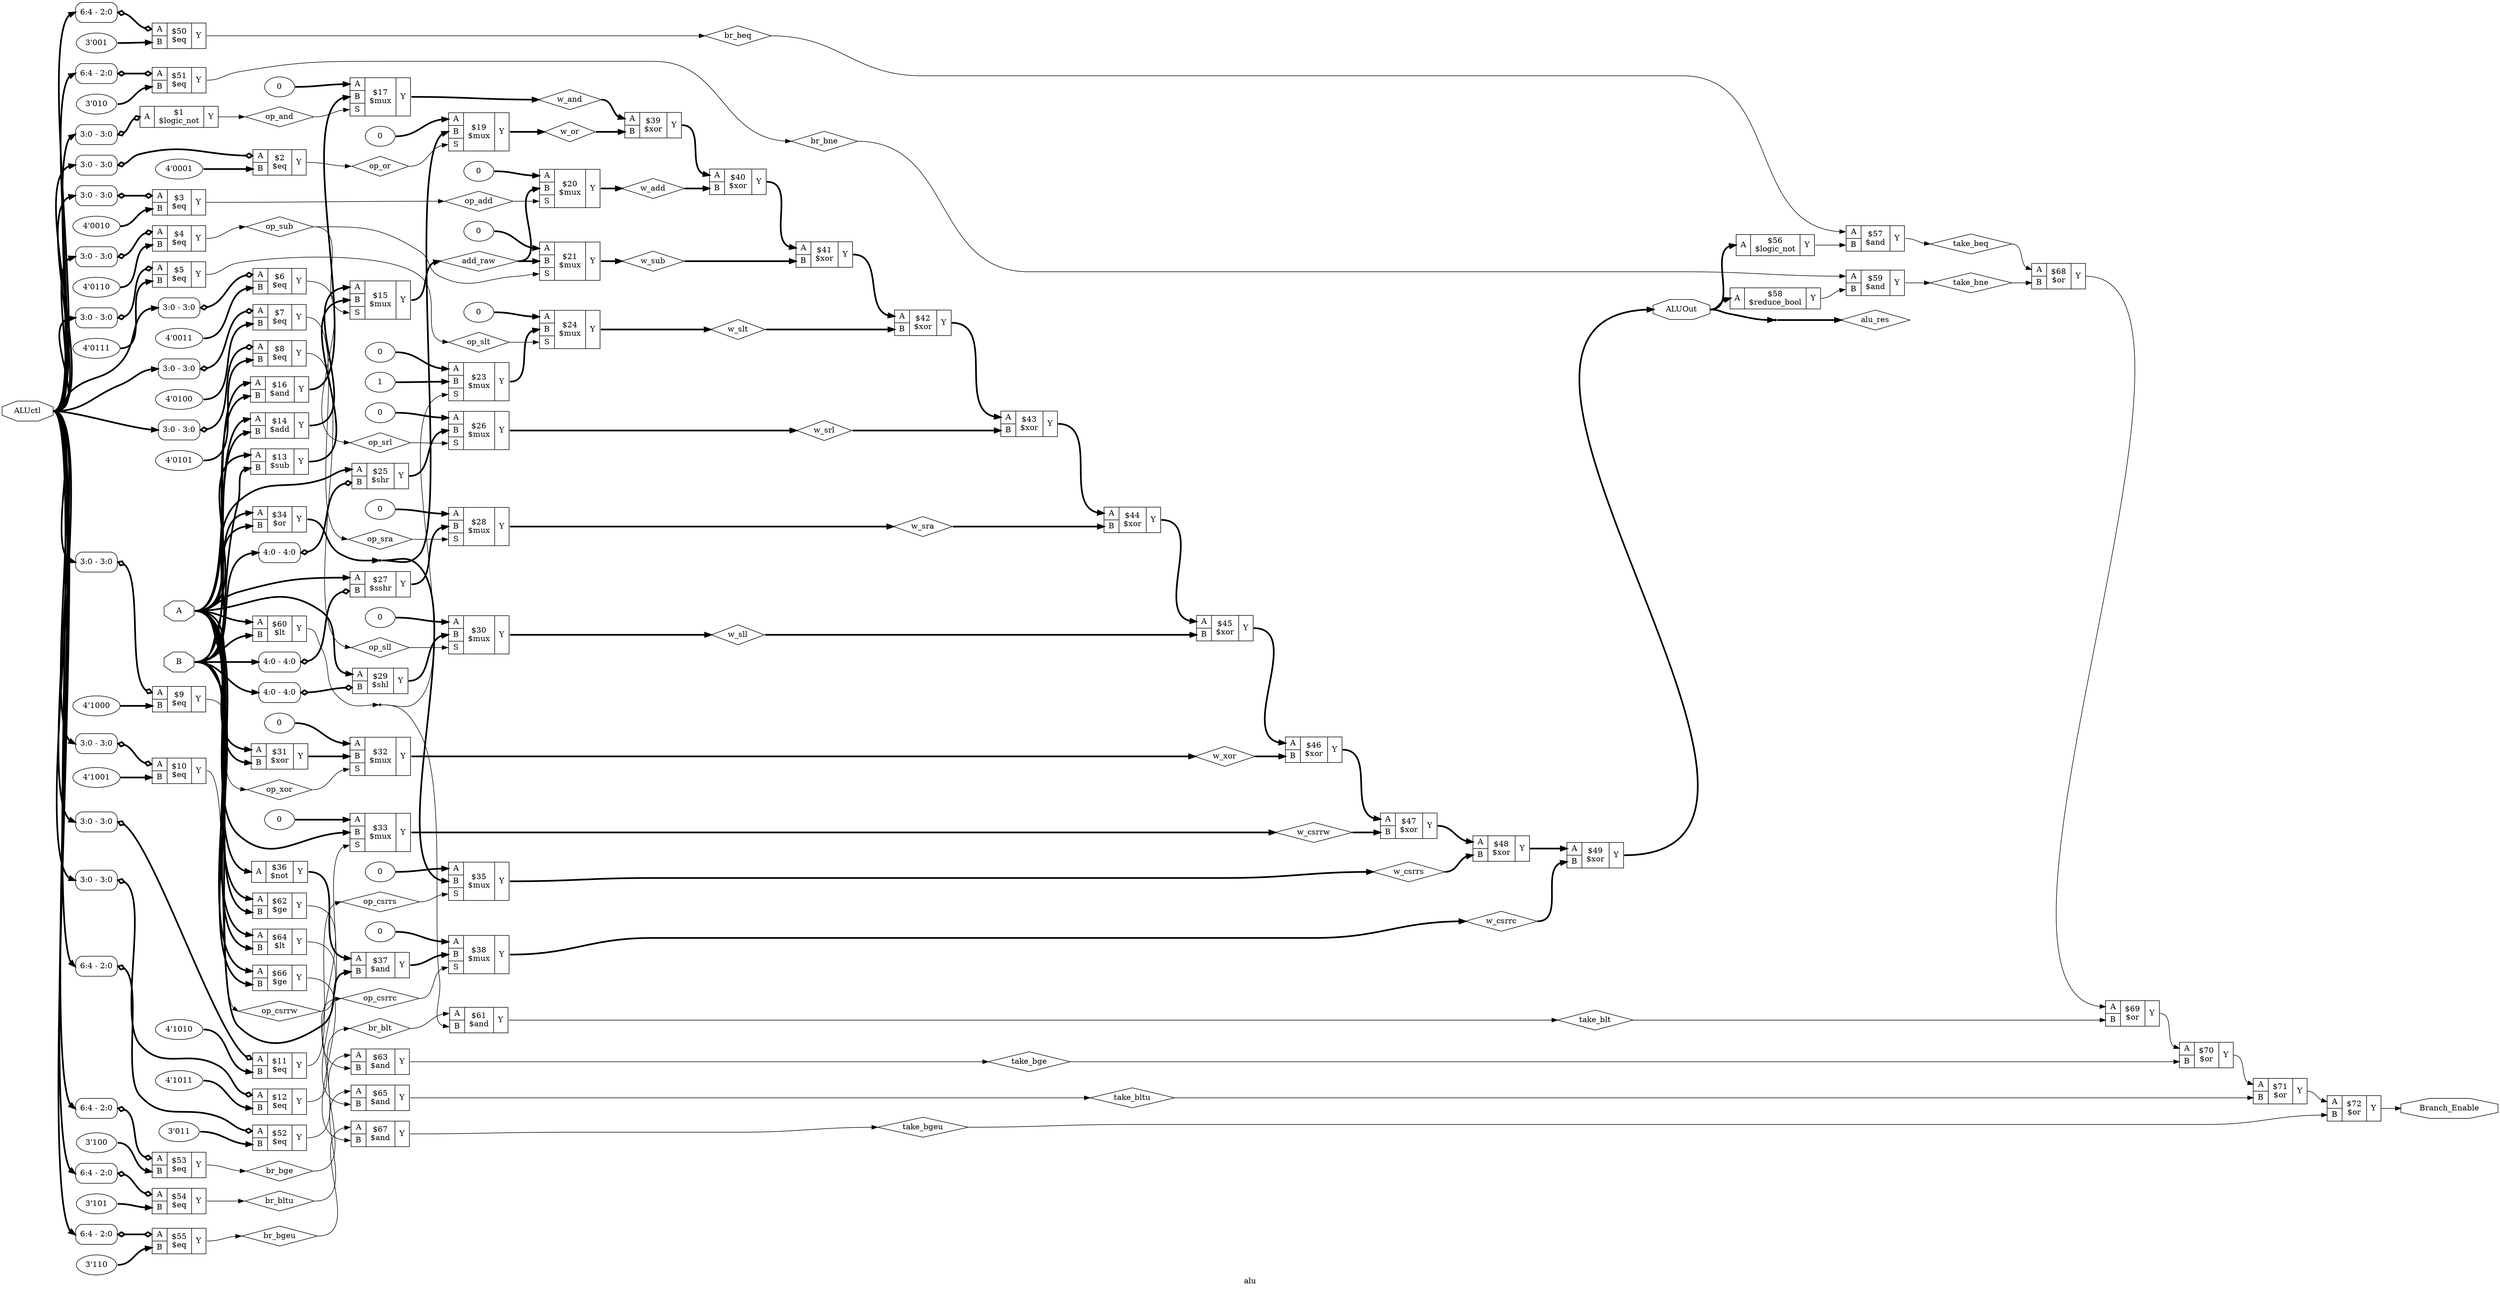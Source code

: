 digraph "alu" {
label="alu";
rankdir="LR";
remincross=true;
n32 [ shape=octagon, label="A", color="black", fontcolor="black"];
n33 [ shape=octagon, label="ALUOut", color="black", fontcolor="black"];
n34 [ shape=octagon, label="ALUctl", color="black", fontcolor="black"];
n35 [ shape=octagon, label="B", color="black", fontcolor="black"];
n36 [ shape=octagon, label="Branch_Enable", color="black", fontcolor="black"];
n37 [ shape=diamond, label="add_raw", color="black", fontcolor="black"];
n38 [ shape=diamond, label="alu_res", color="black", fontcolor="black"];
n39 [ shape=diamond, label="br_beq", color="black", fontcolor="black"];
n40 [ shape=diamond, label="br_bge", color="black", fontcolor="black"];
n41 [ shape=diamond, label="br_bgeu", color="black", fontcolor="black"];
n42 [ shape=diamond, label="br_blt", color="black", fontcolor="black"];
n43 [ shape=diamond, label="br_bltu", color="black", fontcolor="black"];
n44 [ shape=diamond, label="br_bne", color="black", fontcolor="black"];
n45 [ shape=diamond, label="op_add", color="black", fontcolor="black"];
n46 [ shape=diamond, label="op_and", color="black", fontcolor="black"];
n47 [ shape=diamond, label="op_csrrc", color="black", fontcolor="black"];
n48 [ shape=diamond, label="op_csrrs", color="black", fontcolor="black"];
n49 [ shape=diamond, label="op_csrrw", color="black", fontcolor="black"];
n50 [ shape=diamond, label="op_or", color="black", fontcolor="black"];
n51 [ shape=diamond, label="op_sll", color="black", fontcolor="black"];
n52 [ shape=diamond, label="op_slt", color="black", fontcolor="black"];
n53 [ shape=diamond, label="op_sra", color="black", fontcolor="black"];
n54 [ shape=diamond, label="op_srl", color="black", fontcolor="black"];
n55 [ shape=diamond, label="op_sub", color="black", fontcolor="black"];
n56 [ shape=diamond, label="op_xor", color="black", fontcolor="black"];
n57 [ shape=diamond, label="take_beq", color="black", fontcolor="black"];
n58 [ shape=diamond, label="take_bge", color="black", fontcolor="black"];
n59 [ shape=diamond, label="take_bgeu", color="black", fontcolor="black"];
n60 [ shape=diamond, label="take_blt", color="black", fontcolor="black"];
n61 [ shape=diamond, label="take_bltu", color="black", fontcolor="black"];
n62 [ shape=diamond, label="take_bne", color="black", fontcolor="black"];
n63 [ shape=diamond, label="w_add", color="black", fontcolor="black"];
n64 [ shape=diamond, label="w_and", color="black", fontcolor="black"];
n65 [ shape=diamond, label="w_csrrc", color="black", fontcolor="black"];
n66 [ shape=diamond, label="w_csrrs", color="black", fontcolor="black"];
n67 [ shape=diamond, label="w_csrrw", color="black", fontcolor="black"];
n68 [ shape=diamond, label="w_or", color="black", fontcolor="black"];
n69 [ shape=diamond, label="w_sll", color="black", fontcolor="black"];
n70 [ shape=diamond, label="w_slt", color="black", fontcolor="black"];
n71 [ shape=diamond, label="w_sra", color="black", fontcolor="black"];
n72 [ shape=diamond, label="w_srl", color="black", fontcolor="black"];
n73 [ shape=diamond, label="w_sub", color="black", fontcolor="black"];
n74 [ shape=diamond, label="w_xor", color="black", fontcolor="black"];
c76 [ shape=record, label="{{<p32> A|<p35> B}|$14\n$add|{<p75> Y}}",  ];
c77 [ shape=record, label="{{<p32> A|<p35> B}|$16\n$and|{<p75> Y}}",  ];
c78 [ shape=record, label="{{<p32> A|<p35> B}|$37\n$and|{<p75> Y}}",  ];
c79 [ shape=record, label="{{<p32> A|<p35> B}|$57\n$and|{<p75> Y}}",  ];
c80 [ shape=record, label="{{<p32> A|<p35> B}|$59\n$and|{<p75> Y}}",  ];
c81 [ shape=record, label="{{<p32> A|<p35> B}|$61\n$and|{<p75> Y}}",  ];
c82 [ shape=record, label="{{<p32> A|<p35> B}|$63\n$and|{<p75> Y}}",  ];
c83 [ shape=record, label="{{<p32> A|<p35> B}|$65\n$and|{<p75> Y}}",  ];
c84 [ shape=record, label="{{<p32> A|<p35> B}|$67\n$and|{<p75> Y}}",  ];
c85 [ shape=record, label="{{<p32> A}|$1\n$logic_not|{<p75> Y}}",  ];
x0 [ shape=record, style=rounded, label="<s0> 3:0 - 3:0 ", color="black", fontcolor="black" ];
x0:e -> c85:p32:w [arrowhead=odiamond, arrowtail=odiamond, dir=both, color="black", fontcolor="black", style="setlinewidth(3)", label=""];
v2 [ label="4'0001" ];
c86 [ shape=record, label="{{<p32> A|<p35> B}|$2\n$eq|{<p75> Y}}",  ];
x1 [ shape=record, style=rounded, label="<s0> 3:0 - 3:0 ", color="black", fontcolor="black" ];
x1:e -> c86:p32:w [arrowhead=odiamond, arrowtail=odiamond, dir=both, color="black", fontcolor="black", style="setlinewidth(3)", label=""];
v4 [ label="4'0010" ];
c87 [ shape=record, label="{{<p32> A|<p35> B}|$3\n$eq|{<p75> Y}}",  ];
x3 [ shape=record, style=rounded, label="<s0> 3:0 - 3:0 ", color="black", fontcolor="black" ];
x3:e -> c87:p32:w [arrowhead=odiamond, arrowtail=odiamond, dir=both, color="black", fontcolor="black", style="setlinewidth(3)", label=""];
v6 [ label="4'0110" ];
c88 [ shape=record, label="{{<p32> A|<p35> B}|$4\n$eq|{<p75> Y}}",  ];
x5 [ shape=record, style=rounded, label="<s0> 3:0 - 3:0 ", color="black", fontcolor="black" ];
x5:e -> c88:p32:w [arrowhead=odiamond, arrowtail=odiamond, dir=both, color="black", fontcolor="black", style="setlinewidth(3)", label=""];
v8 [ label="4'0111" ];
c89 [ shape=record, label="{{<p32> A|<p35> B}|$5\n$eq|{<p75> Y}}",  ];
x7 [ shape=record, style=rounded, label="<s0> 3:0 - 3:0 ", color="black", fontcolor="black" ];
x7:e -> c89:p32:w [arrowhead=odiamond, arrowtail=odiamond, dir=both, color="black", fontcolor="black", style="setlinewidth(3)", label=""];
v10 [ label="4'0011" ];
c90 [ shape=record, label="{{<p32> A|<p35> B}|$6\n$eq|{<p75> Y}}",  ];
x9 [ shape=record, style=rounded, label="<s0> 3:0 - 3:0 ", color="black", fontcolor="black" ];
x9:e -> c90:p32:w [arrowhead=odiamond, arrowtail=odiamond, dir=both, color="black", fontcolor="black", style="setlinewidth(3)", label=""];
v12 [ label="4'0100" ];
c91 [ shape=record, label="{{<p32> A|<p35> B}|$7\n$eq|{<p75> Y}}",  ];
x11 [ shape=record, style=rounded, label="<s0> 3:0 - 3:0 ", color="black", fontcolor="black" ];
x11:e -> c91:p32:w [arrowhead=odiamond, arrowtail=odiamond, dir=both, color="black", fontcolor="black", style="setlinewidth(3)", label=""];
v14 [ label="4'0101" ];
c92 [ shape=record, label="{{<p32> A|<p35> B}|$8\n$eq|{<p75> Y}}",  ];
x13 [ shape=record, style=rounded, label="<s0> 3:0 - 3:0 ", color="black", fontcolor="black" ];
x13:e -> c92:p32:w [arrowhead=odiamond, arrowtail=odiamond, dir=both, color="black", fontcolor="black", style="setlinewidth(3)", label=""];
v16 [ label="4'1000" ];
c93 [ shape=record, label="{{<p32> A|<p35> B}|$9\n$eq|{<p75> Y}}",  ];
x15 [ shape=record, style=rounded, label="<s0> 3:0 - 3:0 ", color="black", fontcolor="black" ];
x15:e -> c93:p32:w [arrowhead=odiamond, arrowtail=odiamond, dir=both, color="black", fontcolor="black", style="setlinewidth(3)", label=""];
v18 [ label="4'1001" ];
c94 [ shape=record, label="{{<p32> A|<p35> B}|$10\n$eq|{<p75> Y}}",  ];
x17 [ shape=record, style=rounded, label="<s0> 3:0 - 3:0 ", color="black", fontcolor="black" ];
x17:e -> c94:p32:w [arrowhead=odiamond, arrowtail=odiamond, dir=both, color="black", fontcolor="black", style="setlinewidth(3)", label=""];
v20 [ label="4'1010" ];
c95 [ shape=record, label="{{<p32> A|<p35> B}|$11\n$eq|{<p75> Y}}",  ];
x19 [ shape=record, style=rounded, label="<s0> 3:0 - 3:0 ", color="black", fontcolor="black" ];
x19:e -> c95:p32:w [arrowhead=odiamond, arrowtail=odiamond, dir=both, color="black", fontcolor="black", style="setlinewidth(3)", label=""];
v22 [ label="4'1011" ];
c96 [ shape=record, label="{{<p32> A|<p35> B}|$12\n$eq|{<p75> Y}}",  ];
x21 [ shape=record, style=rounded, label="<s0> 3:0 - 3:0 ", color="black", fontcolor="black" ];
x21:e -> c96:p32:w [arrowhead=odiamond, arrowtail=odiamond, dir=both, color="black", fontcolor="black", style="setlinewidth(3)", label=""];
v24 [ label="3'001" ];
c97 [ shape=record, label="{{<p32> A|<p35> B}|$50\n$eq|{<p75> Y}}",  ];
x23 [ shape=record, style=rounded, label="<s0> 6:4 - 2:0 ", color="black", fontcolor="black" ];
x23:e -> c97:p32:w [arrowhead=odiamond, arrowtail=odiamond, dir=both, color="black", fontcolor="black", style="setlinewidth(3)", label=""];
v26 [ label="3'010" ];
c98 [ shape=record, label="{{<p32> A|<p35> B}|$51\n$eq|{<p75> Y}}",  ];
x25 [ shape=record, style=rounded, label="<s0> 6:4 - 2:0 ", color="black", fontcolor="black" ];
x25:e -> c98:p32:w [arrowhead=odiamond, arrowtail=odiamond, dir=both, color="black", fontcolor="black", style="setlinewidth(3)", label=""];
v28 [ label="3'011" ];
c99 [ shape=record, label="{{<p32> A|<p35> B}|$52\n$eq|{<p75> Y}}",  ];
x27 [ shape=record, style=rounded, label="<s0> 6:4 - 2:0 ", color="black", fontcolor="black" ];
x27:e -> c99:p32:w [arrowhead=odiamond, arrowtail=odiamond, dir=both, color="black", fontcolor="black", style="setlinewidth(3)", label=""];
v30 [ label="3'100" ];
c100 [ shape=record, label="{{<p32> A|<p35> B}|$53\n$eq|{<p75> Y}}",  ];
x29 [ shape=record, style=rounded, label="<s0> 6:4 - 2:0 ", color="black", fontcolor="black" ];
x29:e -> c100:p32:w [arrowhead=odiamond, arrowtail=odiamond, dir=both, color="black", fontcolor="black", style="setlinewidth(3)", label=""];
v32 [ label="3'101" ];
c101 [ shape=record, label="{{<p32> A|<p35> B}|$54\n$eq|{<p75> Y}}",  ];
x31 [ shape=record, style=rounded, label="<s0> 6:4 - 2:0 ", color="black", fontcolor="black" ];
x31:e -> c101:p32:w [arrowhead=odiamond, arrowtail=odiamond, dir=both, color="black", fontcolor="black", style="setlinewidth(3)", label=""];
v34 [ label="3'110" ];
c102 [ shape=record, label="{{<p32> A|<p35> B}|$55\n$eq|{<p75> Y}}",  ];
x33 [ shape=record, style=rounded, label="<s0> 6:4 - 2:0 ", color="black", fontcolor="black" ];
x33:e -> c102:p32:w [arrowhead=odiamond, arrowtail=odiamond, dir=both, color="black", fontcolor="black", style="setlinewidth(3)", label=""];
c103 [ shape=record, label="{{<p32> A}|$56\n$logic_not|{<p75> Y}}",  ];
c104 [ shape=record, label="{{<p32> A|<p35> B}|$62\n$ge|{<p75> Y}}",  ];
c105 [ shape=record, label="{{<p32> A|<p35> B}|$66\n$ge|{<p75> Y}}",  ];
c106 [ shape=record, label="{{<p32> A|<p35> B}|$60\n$lt|{<p75> Y}}",  ];
c107 [ shape=record, label="{{<p32> A|<p35> B}|$64\n$lt|{<p75> Y}}",  ];
c108 [ shape=record, label="{{<p32> A}|$58\n$reduce_bool|{<p75> Y}}",  ];
c109 [ shape=record, label="{{<p32> A}|$36\n$not|{<p75> Y}}",  ];
c110 [ shape=record, label="{{<p32> A|<p35> B}|$34\n$or|{<p75> Y}}",  ];
c111 [ shape=record, label="{{<p32> A|<p35> B}|$68\n$or|{<p75> Y}}",  ];
c112 [ shape=record, label="{{<p32> A|<p35> B}|$69\n$or|{<p75> Y}}",  ];
c113 [ shape=record, label="{{<p32> A|<p35> B}|$70\n$or|{<p75> Y}}",  ];
c114 [ shape=record, label="{{<p32> A|<p35> B}|$71\n$or|{<p75> Y}}",  ];
c115 [ shape=record, label="{{<p32> A|<p35> B}|$72\n$or|{<p75> Y}}",  ];
c116 [ shape=record, label="{{<p32> A|<p35> B}|$29\n$shl|{<p75> Y}}",  ];
x35 [ shape=record, style=rounded, label="<s0> 4:0 - 4:0 ", color="black", fontcolor="black" ];
x35:e -> c116:p35:w [arrowhead=odiamond, arrowtail=odiamond, dir=both, color="black", fontcolor="black", style="setlinewidth(3)", label=""];
c117 [ shape=record, label="{{<p32> A|<p35> B}|$25\n$shr|{<p75> Y}}",  ];
x36 [ shape=record, style=rounded, label="<s0> 4:0 - 4:0 ", color="black", fontcolor="black" ];
x36:e -> c117:p35:w [arrowhead=odiamond, arrowtail=odiamond, dir=both, color="black", fontcolor="black", style="setlinewidth(3)", label=""];
c118 [ shape=record, label="{{<p32> A|<p35> B}|$27\n$sshr|{<p75> Y}}",  ];
x37 [ shape=record, style=rounded, label="<s0> 4:0 - 4:0 ", color="black", fontcolor="black" ];
x37:e -> c118:p35:w [arrowhead=odiamond, arrowtail=odiamond, dir=both, color="black", fontcolor="black", style="setlinewidth(3)", label=""];
c119 [ shape=record, label="{{<p32> A|<p35> B}|$13\n$sub|{<p75> Y}}",  ];
c121 [ shape=record, label="{{<p32> A|<p35> B|<p120> S}|$15\n$mux|{<p75> Y}}",  ];
v38 [ label="0" ];
c122 [ shape=record, label="{{<p32> A|<p35> B|<p120> S}|$17\n$mux|{<p75> Y}}",  ];
v39 [ label="0" ];
c123 [ shape=record, label="{{<p32> A|<p35> B|<p120> S}|$19\n$mux|{<p75> Y}}",  ];
v40 [ label="0" ];
c124 [ shape=record, label="{{<p32> A|<p35> B|<p120> S}|$20\n$mux|{<p75> Y}}",  ];
v41 [ label="0" ];
c125 [ shape=record, label="{{<p32> A|<p35> B|<p120> S}|$21\n$mux|{<p75> Y}}",  ];
v42 [ label="0" ];
v43 [ label="1" ];
c126 [ shape=record, label="{{<p32> A|<p35> B|<p120> S}|$23\n$mux|{<p75> Y}}",  ];
v44 [ label="0" ];
c127 [ shape=record, label="{{<p32> A|<p35> B|<p120> S}|$24\n$mux|{<p75> Y}}",  ];
v45 [ label="0" ];
c128 [ shape=record, label="{{<p32> A|<p35> B|<p120> S}|$26\n$mux|{<p75> Y}}",  ];
v46 [ label="0" ];
c129 [ shape=record, label="{{<p32> A|<p35> B|<p120> S}|$28\n$mux|{<p75> Y}}",  ];
v47 [ label="0" ];
c130 [ shape=record, label="{{<p32> A|<p35> B|<p120> S}|$30\n$mux|{<p75> Y}}",  ];
v48 [ label="0" ];
c131 [ shape=record, label="{{<p32> A|<p35> B|<p120> S}|$32\n$mux|{<p75> Y}}",  ];
v49 [ label="0" ];
c132 [ shape=record, label="{{<p32> A|<p35> B|<p120> S}|$33\n$mux|{<p75> Y}}",  ];
v50 [ label="0" ];
c133 [ shape=record, label="{{<p32> A|<p35> B|<p120> S}|$35\n$mux|{<p75> Y}}",  ];
v51 [ label="0" ];
c134 [ shape=record, label="{{<p32> A|<p35> B|<p120> S}|$38\n$mux|{<p75> Y}}",  ];
c135 [ shape=record, label="{{<p32> A|<p35> B}|$31\n$xor|{<p75> Y}}",  ];
c136 [ shape=record, label="{{<p32> A|<p35> B}|$39\n$xor|{<p75> Y}}",  ];
c137 [ shape=record, label="{{<p32> A|<p35> B}|$40\n$xor|{<p75> Y}}",  ];
c138 [ shape=record, label="{{<p32> A|<p35> B}|$41\n$xor|{<p75> Y}}",  ];
c139 [ shape=record, label="{{<p32> A|<p35> B}|$42\n$xor|{<p75> Y}}",  ];
c140 [ shape=record, label="{{<p32> A|<p35> B}|$43\n$xor|{<p75> Y}}",  ];
c141 [ shape=record, label="{{<p32> A|<p35> B}|$44\n$xor|{<p75> Y}}",  ];
c142 [ shape=record, label="{{<p32> A|<p35> B}|$45\n$xor|{<p75> Y}}",  ];
c143 [ shape=record, label="{{<p32> A|<p35> B}|$46\n$xor|{<p75> Y}}",  ];
c144 [ shape=record, label="{{<p32> A|<p35> B}|$47\n$xor|{<p75> Y}}",  ];
c145 [ shape=record, label="{{<p32> A|<p35> B}|$48\n$xor|{<p75> Y}}",  ];
c146 [ shape=record, label="{{<p32> A|<p35> B}|$49\n$xor|{<p75> Y}}",  ];
x52 [shape=point, ];
c76:p75:e -> c121:p32:w [color="black", fontcolor="black", style="setlinewidth(3)", label=""];
c109:p75:e -> c78:p32:w [color="black", fontcolor="black", style="setlinewidth(3)", label=""];
n11 [ shape=point ];
c110:p75:e -> n11:w [color="black", fontcolor="black", style="setlinewidth(3)", label=""];
n11:e -> c123:p35:w [color="black", fontcolor="black", style="setlinewidth(3)", label=""];
n11:e -> c133:p35:w [color="black", fontcolor="black", style="setlinewidth(3)", label=""];
c111:p75:e -> c112:p32:w [color="black", fontcolor="black", label=""];
c112:p75:e -> c113:p32:w [color="black", fontcolor="black", label=""];
c113:p75:e -> c114:p32:w [color="black", fontcolor="black", label=""];
c114:p75:e -> c115:p32:w [color="black", fontcolor="black", label=""];
c116:p75:e -> c130:p35:w [color="black", fontcolor="black", style="setlinewidth(3)", label=""];
c117:p75:e -> c128:p35:w [color="black", fontcolor="black", style="setlinewidth(3)", label=""];
c118:p75:e -> c129:p35:w [color="black", fontcolor="black", style="setlinewidth(3)", label=""];
c119:p75:e -> c121:p35:w [color="black", fontcolor="black", style="setlinewidth(3)", label=""];
c77:p75:e -> c122:p35:w [color="black", fontcolor="black", style="setlinewidth(3)", label=""];
c126:p75:e -> c127:p35:w [color="black", fontcolor="black", style="setlinewidth(3)", label=""];
c135:p75:e -> c131:p35:w [color="black", fontcolor="black", style="setlinewidth(3)", label=""];
c136:p75:e -> c137:p32:w [color="black", fontcolor="black", style="setlinewidth(3)", label=""];
c137:p75:e -> c138:p32:w [color="black", fontcolor="black", style="setlinewidth(3)", label=""];
c138:p75:e -> c139:p32:w [color="black", fontcolor="black", style="setlinewidth(3)", label=""];
c139:p75:e -> c140:p32:w [color="black", fontcolor="black", style="setlinewidth(3)", label=""];
c140:p75:e -> c141:p32:w [color="black", fontcolor="black", style="setlinewidth(3)", label=""];
c141:p75:e -> c142:p32:w [color="black", fontcolor="black", style="setlinewidth(3)", label=""];
c142:p75:e -> c143:p32:w [color="black", fontcolor="black", style="setlinewidth(3)", label=""];
c143:p75:e -> c144:p32:w [color="black", fontcolor="black", style="setlinewidth(3)", label=""];
c78:p75:e -> c134:p35:w [color="black", fontcolor="black", style="setlinewidth(3)", label=""];
c144:p75:e -> c145:p32:w [color="black", fontcolor="black", style="setlinewidth(3)", label=""];
c145:p75:e -> c146:p32:w [color="black", fontcolor="black", style="setlinewidth(3)", label=""];
n32:e -> c104:p32:w [color="black", fontcolor="black", style="setlinewidth(3)", label=""];
n32:e -> c105:p32:w [color="black", fontcolor="black", style="setlinewidth(3)", label=""];
n32:e -> c106:p32:w [color="black", fontcolor="black", style="setlinewidth(3)", label=""];
n32:e -> c107:p32:w [color="black", fontcolor="black", style="setlinewidth(3)", label=""];
n32:e -> c109:p32:w [color="black", fontcolor="black", style="setlinewidth(3)", label=""];
n32:e -> c110:p32:w [color="black", fontcolor="black", style="setlinewidth(3)", label=""];
n32:e -> c116:p32:w [color="black", fontcolor="black", style="setlinewidth(3)", label=""];
n32:e -> c117:p32:w [color="black", fontcolor="black", style="setlinewidth(3)", label=""];
n32:e -> c118:p32:w [color="black", fontcolor="black", style="setlinewidth(3)", label=""];
n32:e -> c119:p32:w [color="black", fontcolor="black", style="setlinewidth(3)", label=""];
n32:e -> c132:p35:w [color="black", fontcolor="black", style="setlinewidth(3)", label=""];
n32:e -> c135:p32:w [color="black", fontcolor="black", style="setlinewidth(3)", label=""];
n32:e -> c76:p32:w [color="black", fontcolor="black", style="setlinewidth(3)", label=""];
n32:e -> c77:p32:w [color="black", fontcolor="black", style="setlinewidth(3)", label=""];
c146:p75:e -> n33:w [color="black", fontcolor="black", style="setlinewidth(3)", label=""];
n33:e -> c103:p32:w [color="black", fontcolor="black", style="setlinewidth(3)", label=""];
n33:e -> c108:p32:w [color="black", fontcolor="black", style="setlinewidth(3)", label=""];
n33:e -> x52:w [color="black", fontcolor="black", style="setlinewidth(3)", label=""];
n34:e -> x0:s0:w [color="black", fontcolor="black", style="setlinewidth(3)", label=""];
n34:e -> x11:s0:w [color="black", fontcolor="black", style="setlinewidth(3)", label=""];
n34:e -> x13:s0:w [color="black", fontcolor="black", style="setlinewidth(3)", label=""];
n34:e -> x15:s0:w [color="black", fontcolor="black", style="setlinewidth(3)", label=""];
n34:e -> x17:s0:w [color="black", fontcolor="black", style="setlinewidth(3)", label=""];
n34:e -> x19:s0:w [color="black", fontcolor="black", style="setlinewidth(3)", label=""];
n34:e -> x1:s0:w [color="black", fontcolor="black", style="setlinewidth(3)", label=""];
n34:e -> x21:s0:w [color="black", fontcolor="black", style="setlinewidth(3)", label=""];
n34:e -> x23:s0:w [color="black", fontcolor="black", style="setlinewidth(3)", label=""];
n34:e -> x25:s0:w [color="black", fontcolor="black", style="setlinewidth(3)", label=""];
n34:e -> x27:s0:w [color="black", fontcolor="black", style="setlinewidth(3)", label=""];
n34:e -> x29:s0:w [color="black", fontcolor="black", style="setlinewidth(3)", label=""];
n34:e -> x31:s0:w [color="black", fontcolor="black", style="setlinewidth(3)", label=""];
n34:e -> x33:s0:w [color="black", fontcolor="black", style="setlinewidth(3)", label=""];
n34:e -> x3:s0:w [color="black", fontcolor="black", style="setlinewidth(3)", label=""];
n34:e -> x5:s0:w [color="black", fontcolor="black", style="setlinewidth(3)", label=""];
n34:e -> x7:s0:w [color="black", fontcolor="black", style="setlinewidth(3)", label=""];
n34:e -> x9:s0:w [color="black", fontcolor="black", style="setlinewidth(3)", label=""];
n35:e -> c104:p35:w [color="black", fontcolor="black", style="setlinewidth(3)", label=""];
n35:e -> c105:p35:w [color="black", fontcolor="black", style="setlinewidth(3)", label=""];
n35:e -> c106:p35:w [color="black", fontcolor="black", style="setlinewidth(3)", label=""];
n35:e -> c107:p35:w [color="black", fontcolor="black", style="setlinewidth(3)", label=""];
n35:e -> c110:p35:w [color="black", fontcolor="black", style="setlinewidth(3)", label=""];
n35:e -> c119:p35:w [color="black", fontcolor="black", style="setlinewidth(3)", label=""];
n35:e -> c135:p35:w [color="black", fontcolor="black", style="setlinewidth(3)", label=""];
n35:e -> c76:p35:w [color="black", fontcolor="black", style="setlinewidth(3)", label=""];
n35:e -> c77:p35:w [color="black", fontcolor="black", style="setlinewidth(3)", label=""];
n35:e -> c78:p35:w [color="black", fontcolor="black", style="setlinewidth(3)", label=""];
n35:e -> x35:s0:w [color="black", fontcolor="black", style="setlinewidth(3)", label=""];
n35:e -> x36:s0:w [color="black", fontcolor="black", style="setlinewidth(3)", label=""];
n35:e -> x37:s0:w [color="black", fontcolor="black", style="setlinewidth(3)", label=""];
c115:p75:e -> n36:w [color="black", fontcolor="black", label=""];
c121:p75:e -> n37:w [color="black", fontcolor="black", style="setlinewidth(3)", label=""];
n37:e -> c124:p35:w [color="black", fontcolor="black", style="setlinewidth(3)", label=""];
n37:e -> c125:p35:w [color="black", fontcolor="black", style="setlinewidth(3)", label=""];
x52:e -> n38:w [color="black", fontcolor="black", style="setlinewidth(3)", label=""];
c97:p75:e -> n39:w [color="black", fontcolor="black", label=""];
n39:e -> c79:p32:w [color="black", fontcolor="black", label=""];
c103:p75:e -> c79:p35:w [color="black", fontcolor="black", label=""];
c100:p75:e -> n40:w [color="black", fontcolor="black", label=""];
n40:e -> c82:p32:w [color="black", fontcolor="black", label=""];
c102:p75:e -> n41:w [color="black", fontcolor="black", label=""];
n41:e -> c84:p32:w [color="black", fontcolor="black", label=""];
c99:p75:e -> n42:w [color="black", fontcolor="black", label=""];
n42:e -> c81:p32:w [color="black", fontcolor="black", label=""];
c101:p75:e -> n43:w [color="black", fontcolor="black", label=""];
n43:e -> c83:p32:w [color="black", fontcolor="black", label=""];
c98:p75:e -> n44:w [color="black", fontcolor="black", label=""];
n44:e -> c80:p32:w [color="black", fontcolor="black", label=""];
c87:p75:e -> n45:w [color="black", fontcolor="black", label=""];
n45:e -> c124:p120:w [color="black", fontcolor="black", label=""];
c85:p75:e -> n46:w [color="black", fontcolor="black", label=""];
n46:e -> c122:p120:w [color="black", fontcolor="black", label=""];
c96:p75:e -> n47:w [color="black", fontcolor="black", label=""];
n47:e -> c134:p120:w [color="black", fontcolor="black", label=""];
c95:p75:e -> n48:w [color="black", fontcolor="black", label=""];
n48:e -> c133:p120:w [color="black", fontcolor="black", label=""];
c94:p75:e -> n49:w [color="black", fontcolor="black", label=""];
n49:e -> c132:p120:w [color="black", fontcolor="black", label=""];
c104:p75:e -> c82:p35:w [color="black", fontcolor="black", label=""];
c86:p75:e -> n50:w [color="black", fontcolor="black", label=""];
n50:e -> c123:p120:w [color="black", fontcolor="black", label=""];
c92:p75:e -> n51:w [color="black", fontcolor="black", label=""];
n51:e -> c130:p120:w [color="black", fontcolor="black", label=""];
c89:p75:e -> n52:w [color="black", fontcolor="black", label=""];
n52:e -> c127:p120:w [color="black", fontcolor="black", label=""];
c91:p75:e -> n53:w [color="black", fontcolor="black", label=""];
n53:e -> c129:p120:w [color="black", fontcolor="black", label=""];
c90:p75:e -> n54:w [color="black", fontcolor="black", label=""];
n54:e -> c128:p120:w [color="black", fontcolor="black", label=""];
c88:p75:e -> n55:w [color="black", fontcolor="black", label=""];
n55:e -> c121:p120:w [color="black", fontcolor="black", label=""];
n55:e -> c125:p120:w [color="black", fontcolor="black", label=""];
c93:p75:e -> n56:w [color="black", fontcolor="black", label=""];
n56:e -> c131:p120:w [color="black", fontcolor="black", label=""];
c79:p75:e -> n57:w [color="black", fontcolor="black", label=""];
n57:e -> c111:p32:w [color="black", fontcolor="black", label=""];
c82:p75:e -> n58:w [color="black", fontcolor="black", label=""];
n58:e -> c113:p35:w [color="black", fontcolor="black", label=""];
c84:p75:e -> n59:w [color="black", fontcolor="black", label=""];
n59:e -> c115:p35:w [color="black", fontcolor="black", label=""];
c105:p75:e -> c84:p35:w [color="black", fontcolor="black", label=""];
c81:p75:e -> n60:w [color="black", fontcolor="black", label=""];
n60:e -> c112:p35:w [color="black", fontcolor="black", label=""];
c83:p75:e -> n61:w [color="black", fontcolor="black", label=""];
n61:e -> c114:p35:w [color="black", fontcolor="black", label=""];
c80:p75:e -> n62:w [color="black", fontcolor="black", label=""];
n62:e -> c111:p35:w [color="black", fontcolor="black", label=""];
c124:p75:e -> n63:w [color="black", fontcolor="black", style="setlinewidth(3)", label=""];
n63:e -> c137:p35:w [color="black", fontcolor="black", style="setlinewidth(3)", label=""];
c122:p75:e -> n64:w [color="black", fontcolor="black", style="setlinewidth(3)", label=""];
n64:e -> c136:p32:w [color="black", fontcolor="black", style="setlinewidth(3)", label=""];
c134:p75:e -> n65:w [color="black", fontcolor="black", style="setlinewidth(3)", label=""];
n65:e -> c146:p35:w [color="black", fontcolor="black", style="setlinewidth(3)", label=""];
c133:p75:e -> n66:w [color="black", fontcolor="black", style="setlinewidth(3)", label=""];
n66:e -> c145:p35:w [color="black", fontcolor="black", style="setlinewidth(3)", label=""];
c132:p75:e -> n67:w [color="black", fontcolor="black", style="setlinewidth(3)", label=""];
n67:e -> c144:p35:w [color="black", fontcolor="black", style="setlinewidth(3)", label=""];
c123:p75:e -> n68:w [color="black", fontcolor="black", style="setlinewidth(3)", label=""];
n68:e -> c136:p35:w [color="black", fontcolor="black", style="setlinewidth(3)", label=""];
c130:p75:e -> n69:w [color="black", fontcolor="black", style="setlinewidth(3)", label=""];
n69:e -> c142:p35:w [color="black", fontcolor="black", style="setlinewidth(3)", label=""];
n7 [ shape=point ];
c106:p75:e -> n7:w [color="black", fontcolor="black", label=""];
n7:e -> c126:p120:w [color="black", fontcolor="black", label=""];
n7:e -> c81:p35:w [color="black", fontcolor="black", label=""];
c127:p75:e -> n70:w [color="black", fontcolor="black", style="setlinewidth(3)", label=""];
n70:e -> c139:p35:w [color="black", fontcolor="black", style="setlinewidth(3)", label=""];
c129:p75:e -> n71:w [color="black", fontcolor="black", style="setlinewidth(3)", label=""];
n71:e -> c141:p35:w [color="black", fontcolor="black", style="setlinewidth(3)", label=""];
c128:p75:e -> n72:w [color="black", fontcolor="black", style="setlinewidth(3)", label=""];
n72:e -> c140:p35:w [color="black", fontcolor="black", style="setlinewidth(3)", label=""];
c125:p75:e -> n73:w [color="black", fontcolor="black", style="setlinewidth(3)", label=""];
n73:e -> c138:p35:w [color="black", fontcolor="black", style="setlinewidth(3)", label=""];
c131:p75:e -> n74:w [color="black", fontcolor="black", style="setlinewidth(3)", label=""];
n74:e -> c143:p35:w [color="black", fontcolor="black", style="setlinewidth(3)", label=""];
c107:p75:e -> c83:p35:w [color="black", fontcolor="black", label=""];
c108:p75:e -> c80:p35:w [color="black", fontcolor="black", label=""];
v10:e -> c90:p35:w [color="black", fontcolor="black", style="setlinewidth(3)", label=""];
v12:e -> c91:p35:w [color="black", fontcolor="black", style="setlinewidth(3)", label=""];
v14:e -> c92:p35:w [color="black", fontcolor="black", style="setlinewidth(3)", label=""];
v16:e -> c93:p35:w [color="black", fontcolor="black", style="setlinewidth(3)", label=""];
v18:e -> c94:p35:w [color="black", fontcolor="black", style="setlinewidth(3)", label=""];
v2:e -> c86:p35:w [color="black", fontcolor="black", style="setlinewidth(3)", label=""];
v20:e -> c95:p35:w [color="black", fontcolor="black", style="setlinewidth(3)", label=""];
v22:e -> c96:p35:w [color="black", fontcolor="black", style="setlinewidth(3)", label=""];
v24:e -> c97:p35:w [color="black", fontcolor="black", style="setlinewidth(3)", label=""];
v26:e -> c98:p35:w [color="black", fontcolor="black", style="setlinewidth(3)", label=""];
v28:e -> c99:p35:w [color="black", fontcolor="black", style="setlinewidth(3)", label=""];
v30:e -> c100:p35:w [color="black", fontcolor="black", style="setlinewidth(3)", label=""];
v32:e -> c101:p35:w [color="black", fontcolor="black", style="setlinewidth(3)", label=""];
v34:e -> c102:p35:w [color="black", fontcolor="black", style="setlinewidth(3)", label=""];
v38:e -> c122:p32:w [color="black", fontcolor="black", style="setlinewidth(3)", label=""];
v39:e -> c123:p32:w [color="black", fontcolor="black", style="setlinewidth(3)", label=""];
v4:e -> c87:p35:w [color="black", fontcolor="black", style="setlinewidth(3)", label=""];
v40:e -> c124:p32:w [color="black", fontcolor="black", style="setlinewidth(3)", label=""];
v41:e -> c125:p32:w [color="black", fontcolor="black", style="setlinewidth(3)", label=""];
v42:e -> c126:p32:w [color="black", fontcolor="black", style="setlinewidth(3)", label=""];
v43:e -> c126:p35:w [color="black", fontcolor="black", style="setlinewidth(3)", label=""];
v44:e -> c127:p32:w [color="black", fontcolor="black", style="setlinewidth(3)", label=""];
v45:e -> c128:p32:w [color="black", fontcolor="black", style="setlinewidth(3)", label=""];
v46:e -> c129:p32:w [color="black", fontcolor="black", style="setlinewidth(3)", label=""];
v47:e -> c130:p32:w [color="black", fontcolor="black", style="setlinewidth(3)", label=""];
v48:e -> c131:p32:w [color="black", fontcolor="black", style="setlinewidth(3)", label=""];
v49:e -> c132:p32:w [color="black", fontcolor="black", style="setlinewidth(3)", label=""];
v50:e -> c133:p32:w [color="black", fontcolor="black", style="setlinewidth(3)", label=""];
v51:e -> c134:p32:w [color="black", fontcolor="black", style="setlinewidth(3)", label=""];
v6:e -> c88:p35:w [color="black", fontcolor="black", style="setlinewidth(3)", label=""];
v8:e -> c89:p35:w [color="black", fontcolor="black", style="setlinewidth(3)", label=""];
}
